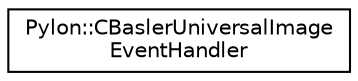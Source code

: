 digraph "Graphical Class Hierarchy"
{
  edge [fontname="Helvetica",fontsize="10",labelfontname="Helvetica",labelfontsize="10"];
  node [fontname="Helvetica",fontsize="10",shape=record];
  rankdir="LR";
  Node1 [label="Pylon::CBaslerUniversalImage\lEventHandler",height=0.2,width=0.4,color="black", fillcolor="white", style="filled",URL="$class_pylon_1_1_c_basler_universal_image_event_handler.html",tooltip="The image event handler base class. "];
}
